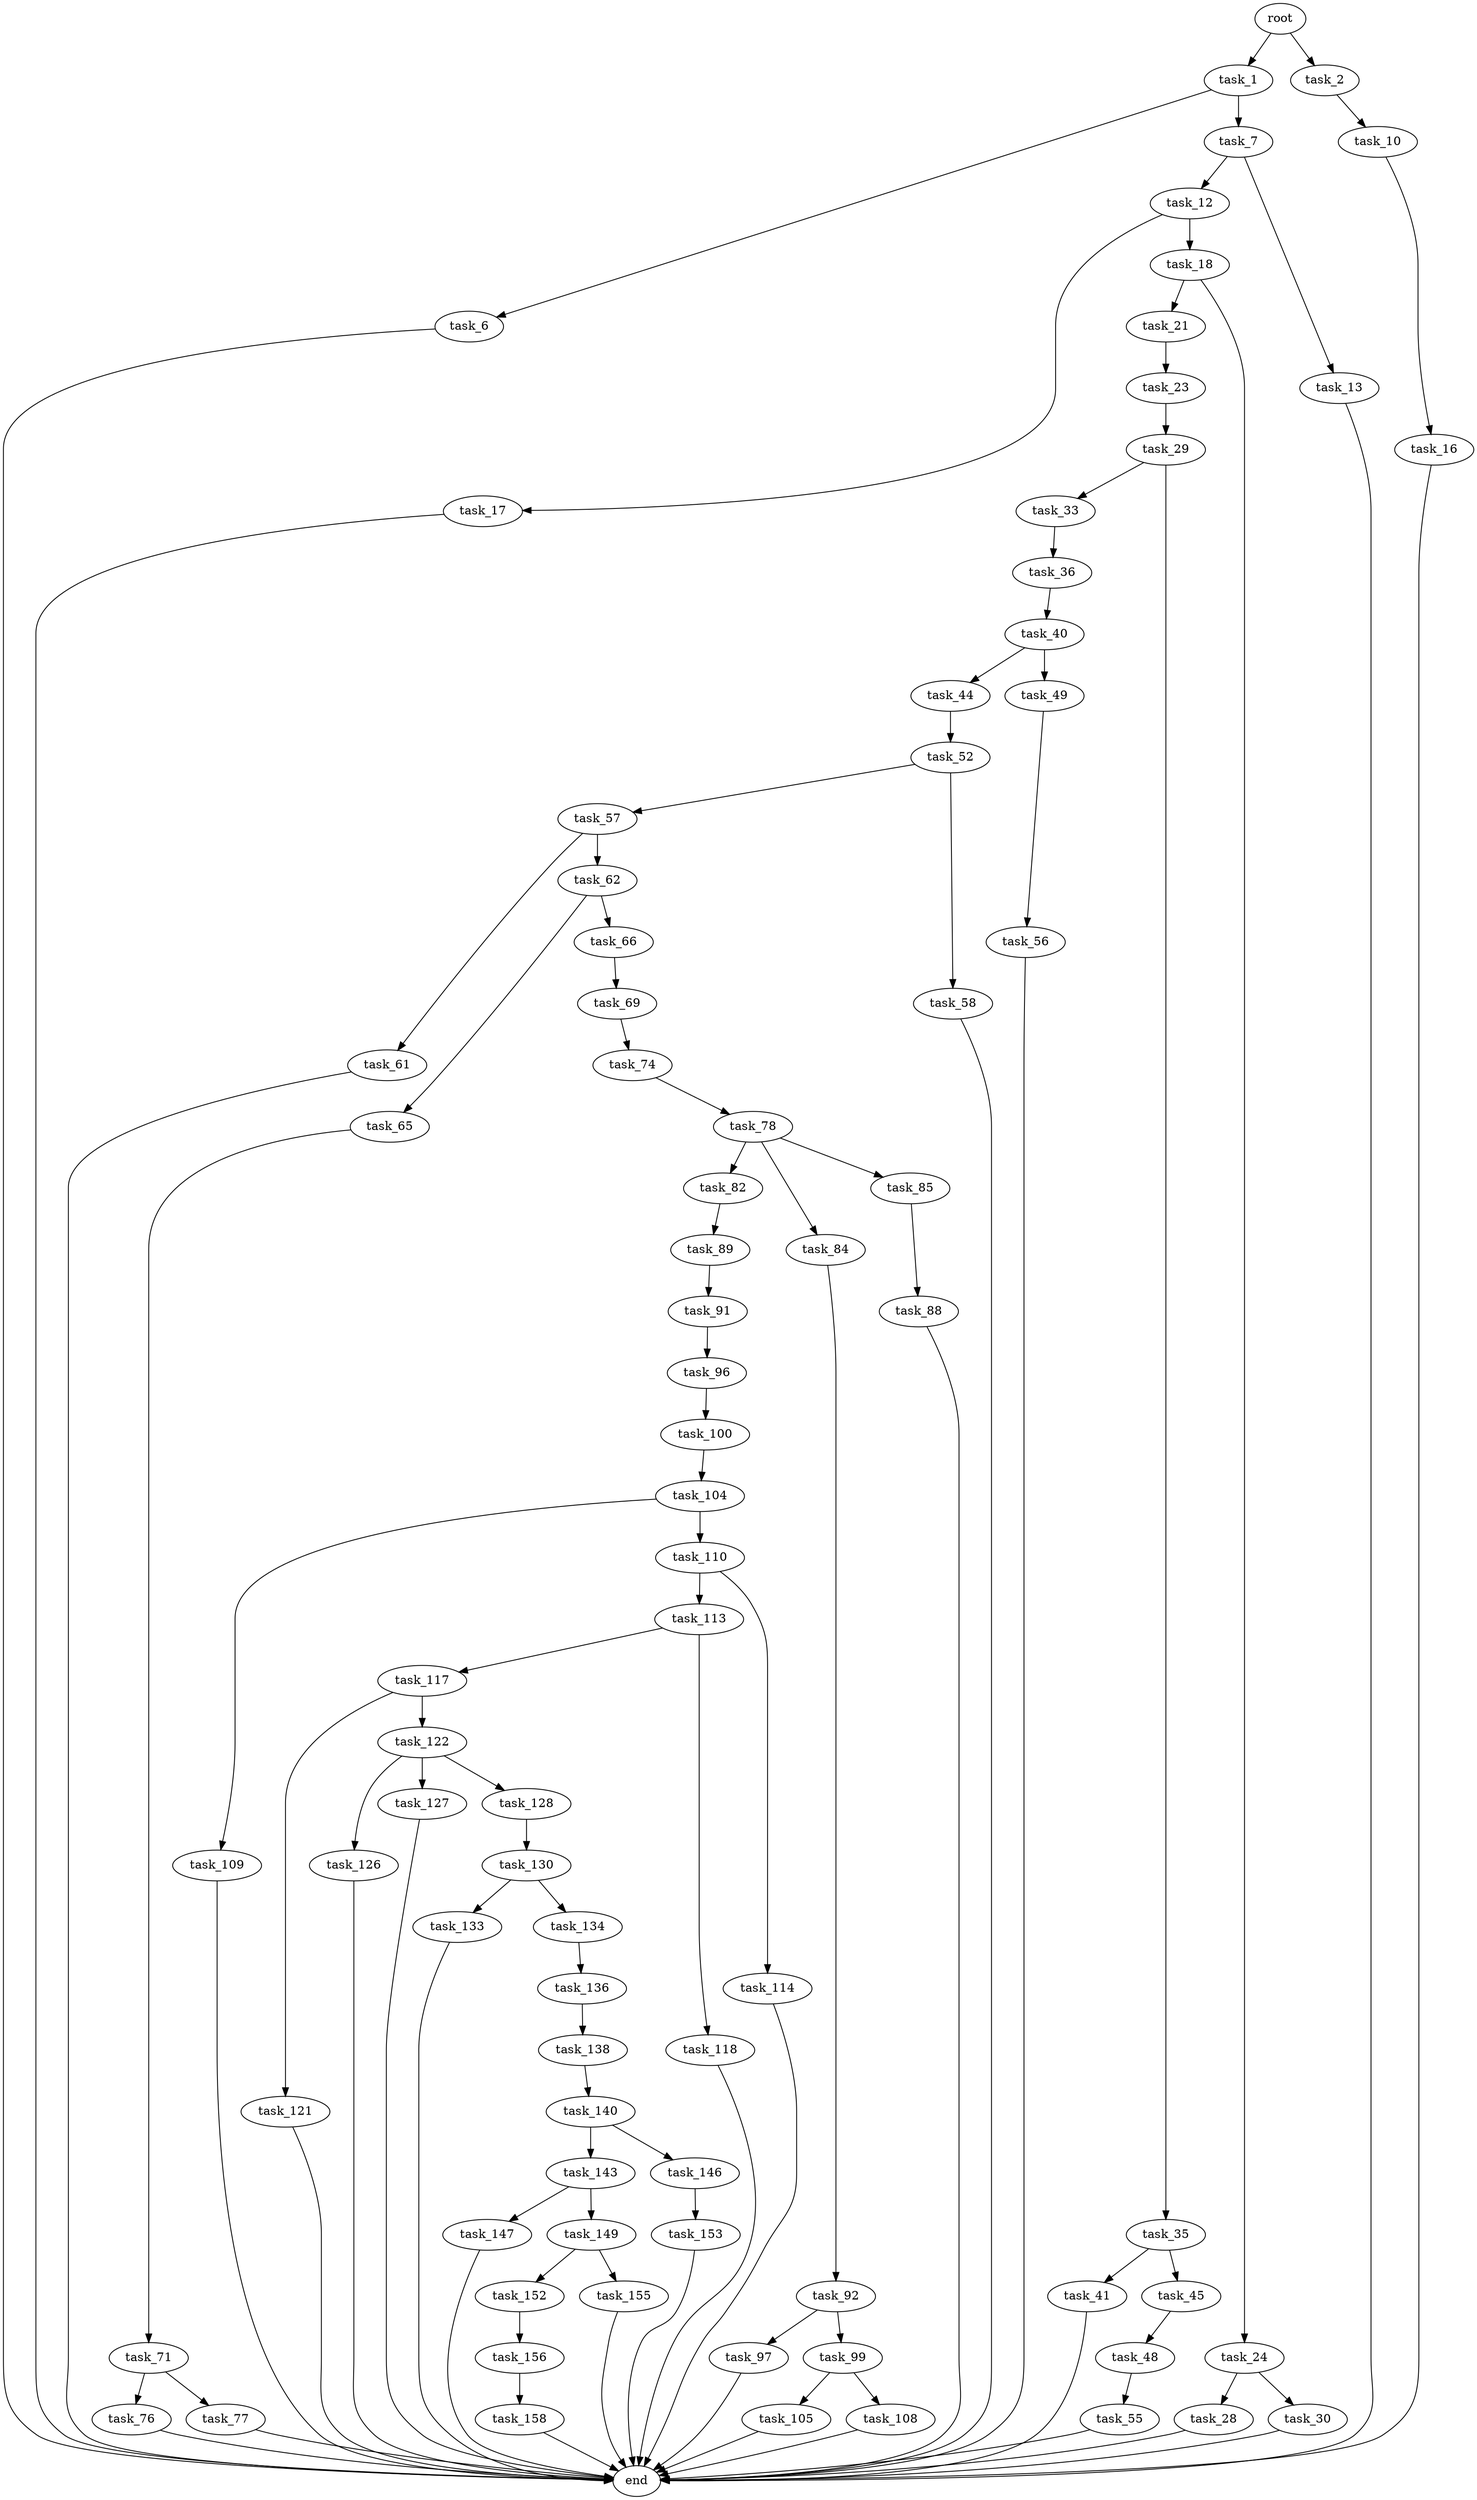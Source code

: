digraph G {
  root [size="0.000000"];
  task_1 [size="368293445632.000000"];
  task_2 [size="5771350002.000000"];
  task_6 [size="8598989771.000000"];
  task_7 [size="457565780629.000000"];
  task_10 [size="549755813888.000000"];
  task_12 [size="5045393344.000000"];
  task_13 [size="150388654601.000000"];
  task_16 [size="134217728000.000000"];
  task_17 [size="260450614380.000000"];
  task_18 [size="358219021092.000000"];
  task_21 [size="102562632919.000000"];
  task_23 [size="1073741824000.000000"];
  task_24 [size="3236559414.000000"];
  task_28 [size="7303866188.000000"];
  task_29 [size="368293445632.000000"];
  task_30 [size="1333283559758.000000"];
  task_33 [size="1234454147868.000000"];
  task_35 [size="42517240269.000000"];
  task_36 [size="942878673.000000"];
  task_40 [size="318479767044.000000"];
  task_41 [size="134217728000.000000"];
  task_44 [size="120050102292.000000"];
  task_45 [size="204796216903.000000"];
  task_48 [size="11891077945.000000"];
  task_49 [size="16012715549.000000"];
  task_52 [size="4836955137.000000"];
  task_55 [size="200735054687.000000"];
  task_56 [size="782757789696.000000"];
  task_57 [size="549755813888.000000"];
  task_58 [size="5510216431.000000"];
  task_61 [size="392375250866.000000"];
  task_62 [size="412018785957.000000"];
  task_65 [size="134217728000.000000"];
  task_66 [size="8589934592.000000"];
  task_69 [size="387416423462.000000"];
  task_71 [size="6805815616.000000"];
  task_74 [size="782757789696.000000"];
  task_76 [size="231928233984.000000"];
  task_77 [size="28991029248.000000"];
  task_78 [size="35065145022.000000"];
  task_82 [size="3022000857.000000"];
  task_84 [size="68719476736.000000"];
  task_85 [size="38443811124.000000"];
  task_88 [size="105104612331.000000"];
  task_89 [size="34822392015.000000"];
  task_91 [size="3756567182.000000"];
  task_92 [size="89597667929.000000"];
  task_96 [size="1104481136790.000000"];
  task_97 [size="889255488247.000000"];
  task_99 [size="8589934592.000000"];
  task_100 [size="60008386168.000000"];
  task_104 [size="62873750180.000000"];
  task_105 [size="44278165647.000000"];
  task_108 [size="190404513126.000000"];
  task_109 [size="154102345701.000000"];
  task_110 [size="146317056742.000000"];
  task_113 [size="1073741824000.000000"];
  task_114 [size="68719476736.000000"];
  task_117 [size="1073741824000.000000"];
  task_118 [size="28092635870.000000"];
  task_121 [size="68719476736.000000"];
  task_122 [size="396397410112.000000"];
  task_126 [size="884096241129.000000"];
  task_127 [size="11793287675.000000"];
  task_128 [size="782757789696.000000"];
  task_130 [size="548562265053.000000"];
  task_133 [size="368293445632.000000"];
  task_134 [size="144970262392.000000"];
  task_136 [size="302062427374.000000"];
  task_138 [size="842921448676.000000"];
  task_140 [size="145744204208.000000"];
  task_143 [size="16476253834.000000"];
  task_146 [size="40238191135.000000"];
  task_147 [size="44366662188.000000"];
  task_149 [size="356505320171.000000"];
  task_152 [size="2830605021.000000"];
  task_153 [size="280990992339.000000"];
  task_155 [size="212127849183.000000"];
  task_156 [size="231928233984.000000"];
  task_158 [size="68719476736.000000"];
  end [size="0.000000"];

  root -> task_1 [size="1.000000"];
  root -> task_2 [size="1.000000"];
  task_1 -> task_6 [size="411041792.000000"];
  task_1 -> task_7 [size="411041792.000000"];
  task_2 -> task_10 [size="679477248.000000"];
  task_6 -> end [size="1.000000"];
  task_7 -> task_12 [size="411041792.000000"];
  task_7 -> task_13 [size="411041792.000000"];
  task_10 -> task_16 [size="536870912.000000"];
  task_12 -> task_17 [size="301989888.000000"];
  task_12 -> task_18 [size="301989888.000000"];
  task_13 -> end [size="1.000000"];
  task_16 -> end [size="1.000000"];
  task_17 -> end [size="1.000000"];
  task_18 -> task_21 [size="411041792.000000"];
  task_18 -> task_24 [size="411041792.000000"];
  task_21 -> task_23 [size="75497472.000000"];
  task_23 -> task_29 [size="838860800.000000"];
  task_24 -> task_28 [size="75497472.000000"];
  task_24 -> task_30 [size="75497472.000000"];
  task_28 -> end [size="1.000000"];
  task_29 -> task_33 [size="411041792.000000"];
  task_29 -> task_35 [size="411041792.000000"];
  task_30 -> end [size="1.000000"];
  task_33 -> task_36 [size="838860800.000000"];
  task_35 -> task_41 [size="679477248.000000"];
  task_35 -> task_45 [size="679477248.000000"];
  task_36 -> task_40 [size="75497472.000000"];
  task_40 -> task_44 [size="301989888.000000"];
  task_40 -> task_49 [size="301989888.000000"];
  task_41 -> end [size="1.000000"];
  task_44 -> task_52 [size="301989888.000000"];
  task_45 -> task_48 [size="134217728.000000"];
  task_48 -> task_55 [size="679477248.000000"];
  task_49 -> task_56 [size="33554432.000000"];
  task_52 -> task_57 [size="209715200.000000"];
  task_52 -> task_58 [size="209715200.000000"];
  task_55 -> end [size="1.000000"];
  task_56 -> end [size="1.000000"];
  task_57 -> task_61 [size="536870912.000000"];
  task_57 -> task_62 [size="536870912.000000"];
  task_58 -> end [size="1.000000"];
  task_61 -> end [size="1.000000"];
  task_62 -> task_65 [size="411041792.000000"];
  task_62 -> task_66 [size="411041792.000000"];
  task_65 -> task_71 [size="209715200.000000"];
  task_66 -> task_69 [size="33554432.000000"];
  task_69 -> task_74 [size="536870912.000000"];
  task_71 -> task_76 [size="679477248.000000"];
  task_71 -> task_77 [size="679477248.000000"];
  task_74 -> task_78 [size="679477248.000000"];
  task_76 -> end [size="1.000000"];
  task_77 -> end [size="1.000000"];
  task_78 -> task_82 [size="679477248.000000"];
  task_78 -> task_84 [size="679477248.000000"];
  task_78 -> task_85 [size="679477248.000000"];
  task_82 -> task_89 [size="209715200.000000"];
  task_84 -> task_92 [size="134217728.000000"];
  task_85 -> task_88 [size="75497472.000000"];
  task_88 -> end [size="1.000000"];
  task_89 -> task_91 [size="679477248.000000"];
  task_91 -> task_96 [size="301989888.000000"];
  task_92 -> task_97 [size="134217728.000000"];
  task_92 -> task_99 [size="134217728.000000"];
  task_96 -> task_100 [size="679477248.000000"];
  task_97 -> end [size="1.000000"];
  task_99 -> task_105 [size="33554432.000000"];
  task_99 -> task_108 [size="33554432.000000"];
  task_100 -> task_104 [size="134217728.000000"];
  task_104 -> task_109 [size="75497472.000000"];
  task_104 -> task_110 [size="75497472.000000"];
  task_105 -> end [size="1.000000"];
  task_108 -> end [size="1.000000"];
  task_109 -> end [size="1.000000"];
  task_110 -> task_113 [size="134217728.000000"];
  task_110 -> task_114 [size="134217728.000000"];
  task_113 -> task_117 [size="838860800.000000"];
  task_113 -> task_118 [size="838860800.000000"];
  task_114 -> end [size="1.000000"];
  task_117 -> task_121 [size="838860800.000000"];
  task_117 -> task_122 [size="838860800.000000"];
  task_118 -> end [size="1.000000"];
  task_121 -> end [size="1.000000"];
  task_122 -> task_126 [size="301989888.000000"];
  task_122 -> task_127 [size="301989888.000000"];
  task_122 -> task_128 [size="301989888.000000"];
  task_126 -> end [size="1.000000"];
  task_127 -> end [size="1.000000"];
  task_128 -> task_130 [size="679477248.000000"];
  task_130 -> task_133 [size="679477248.000000"];
  task_130 -> task_134 [size="679477248.000000"];
  task_133 -> end [size="1.000000"];
  task_134 -> task_136 [size="301989888.000000"];
  task_136 -> task_138 [size="411041792.000000"];
  task_138 -> task_140 [size="536870912.000000"];
  task_140 -> task_143 [size="411041792.000000"];
  task_140 -> task_146 [size="411041792.000000"];
  task_143 -> task_147 [size="411041792.000000"];
  task_143 -> task_149 [size="411041792.000000"];
  task_146 -> task_153 [size="679477248.000000"];
  task_147 -> end [size="1.000000"];
  task_149 -> task_152 [size="679477248.000000"];
  task_149 -> task_155 [size="679477248.000000"];
  task_152 -> task_156 [size="75497472.000000"];
  task_153 -> end [size="1.000000"];
  task_155 -> end [size="1.000000"];
  task_156 -> task_158 [size="301989888.000000"];
  task_158 -> end [size="1.000000"];
}
